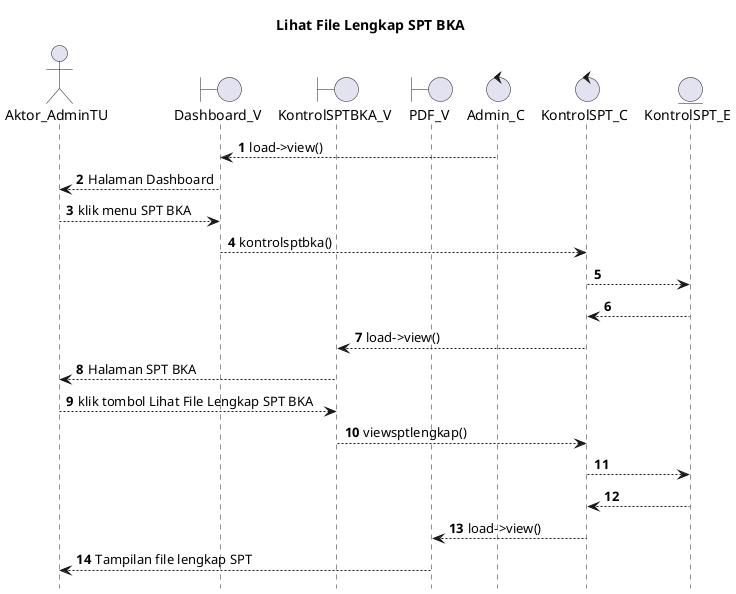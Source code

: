 @startuml

autonumber
hide footbox
title Lihat File Lengkap SPT BKA

Actor Aktor_AdminTU
boundary Dashboard_V
boundary KontrolSPTBKA_V
boundary PDF_V
control Admin_C
control KontrolSPT_C
Entity KontrolSPT_E

Admin_C --> Dashboard_V: load->view()
Dashboard_V --> Aktor_AdminTU: Halaman Dashboard
Aktor_AdminTU --> Dashboard_V: klik menu SPT BKA
Dashboard_V --> KontrolSPT_C: kontrolsptbka()
KontrolSPT_C --> KontrolSPT_E:
    
    KontrolSPT_E --> KontrolSPT_C:
    KontrolSPT_C --> KontrolSPTBKA_V: load->view()
    KontrolSPTBKA_V --> Aktor_AdminTU: Halaman SPT BKA

Aktor_AdminTU --> KontrolSPTBKA_V: klik tombol Lihat File Lengkap SPT BKA
KontrolSPTBKA_V --> KontrolSPT_C: viewsptlengkap()
KontrolSPT_C --> KontrolSPT_E:
   
    KontrolSPT_E --> KontrolSPT_C:
    KontrolSPT_C --> PDF_V: load->view()
    PDF_V --> Aktor_AdminTU: Tampilan file lengkap SPT

@enduml